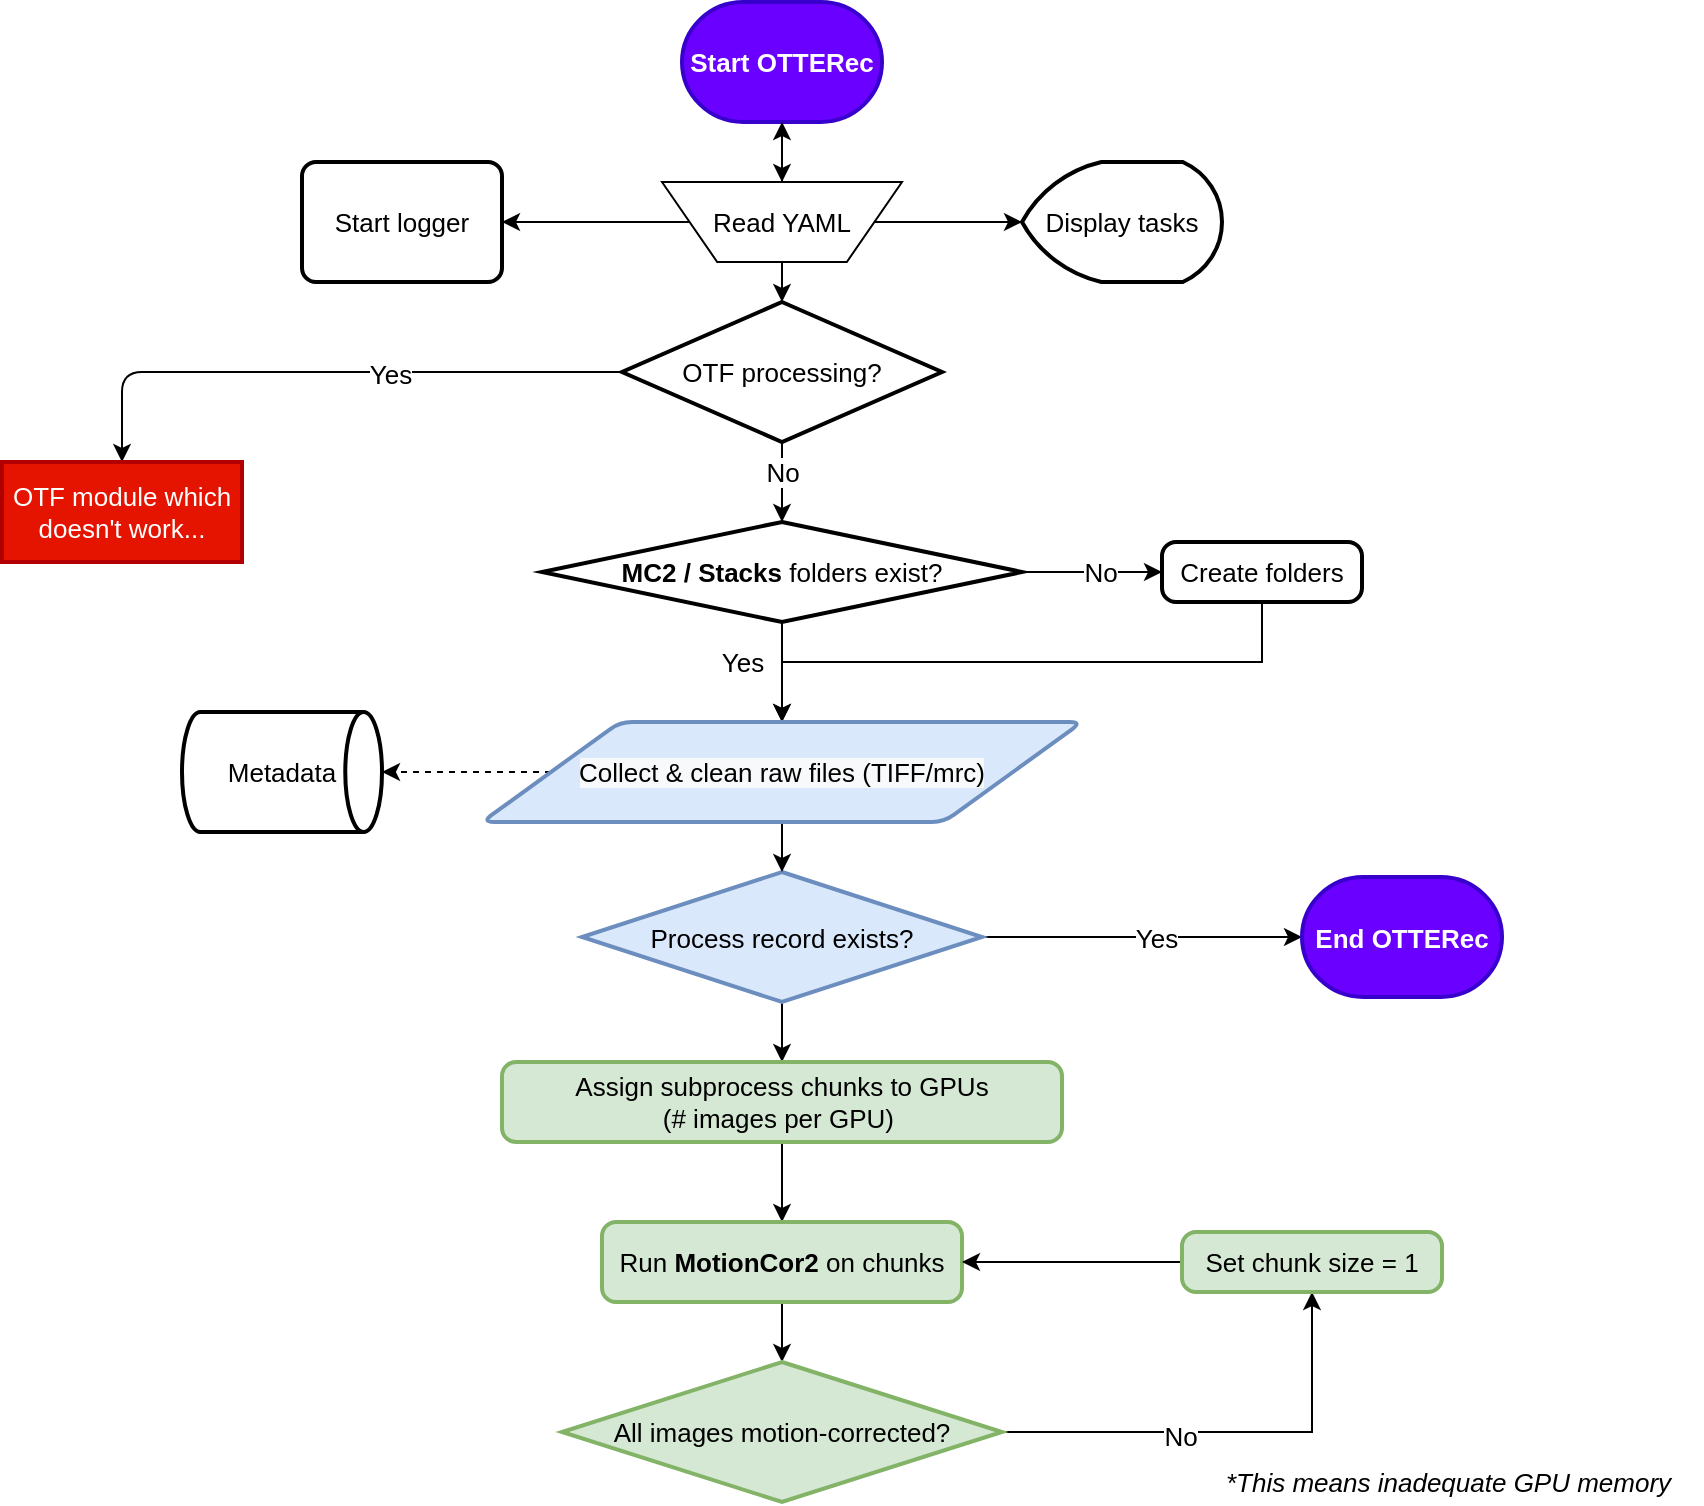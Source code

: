 <mxfile version="14.6.13" type="github"><diagram id="b2UX4GlEIh6qMCerJ4nt" name="Page-1"><mxGraphModel dx="1185" dy="1793" grid="1" gridSize="10" guides="1" tooltips="1" connect="1" arrows="1" fold="1" page="1" pageScale="1" pageWidth="850" pageHeight="1100" math="1" shadow="0"><root><mxCell id="0"/><mxCell id="1" parent="0"/><mxCell id="DhbHKgyXgL_2z6RSFWDE-4" style="edgeStyle=orthogonalEdgeStyle;orthogonalLoop=1;jettySize=auto;html=1;exitX=0.5;exitY=1;exitDx=0;exitDy=0;exitPerimeter=0;entryX=0.5;entryY=0;entryDx=0;entryDy=0;fontSize=13;" edge="1" parent="1" source="DhbHKgyXgL_2z6RSFWDE-1"><mxGeometry relative="1" as="geometry"><mxPoint x="430" y="-450" as="targetPoint"/></mxGeometry></mxCell><mxCell id="DhbHKgyXgL_2z6RSFWDE-1" value="Start OTTERec" style="strokeWidth=2;html=1;shape=mxgraph.flowchart.terminator;whiteSpace=wrap;fillColor=#6a00ff;strokeColor=#3700CC;fontColor=#ffffff;fontSize=13;fontStyle=1" vertex="1" parent="1"><mxGeometry x="380" y="-540" width="100" height="60" as="geometry"/></mxCell><mxCell id="DhbHKgyXgL_2z6RSFWDE-5" value="Display tasks" style="strokeWidth=2;html=1;shape=mxgraph.flowchart.display;whiteSpace=wrap;fontSize=13;" vertex="1" parent="1"><mxGeometry x="550" y="-460" width="100" height="60" as="geometry"/></mxCell><mxCell id="DhbHKgyXgL_2z6RSFWDE-9" style="edgeStyle=orthogonalEdgeStyle;orthogonalLoop=1;jettySize=auto;html=1;fontSize=13;" edge="1" parent="1" source="DhbHKgyXgL_2z6RSFWDE-7" target="DhbHKgyXgL_2z6RSFWDE-13"><mxGeometry relative="1" as="geometry"><mxPoint x="280" y="-310" as="targetPoint"/></mxGeometry></mxCell><mxCell id="DhbHKgyXgL_2z6RSFWDE-10" value="Yes" style="edgeLabel;html=1;align=center;verticalAlign=middle;resizable=0;points=[];fontSize=13;" vertex="1" connectable="0" parent="DhbHKgyXgL_2z6RSFWDE-9"><mxGeometry x="-0.211" y="1" relative="1" as="geometry"><mxPoint as="offset"/></mxGeometry></mxCell><mxCell id="DhbHKgyXgL_2z6RSFWDE-22" style="edgeStyle=orthogonalEdgeStyle;orthogonalLoop=1;jettySize=auto;html=1;exitX=0.5;exitY=1;exitDx=0;exitDy=0;exitPerimeter=0;fontSize=13;" edge="1" parent="1" source="DhbHKgyXgL_2z6RSFWDE-7" target="DhbHKgyXgL_2z6RSFWDE-23"><mxGeometry relative="1" as="geometry"><mxPoint x="450" y="-280" as="targetPoint"/></mxGeometry></mxCell><mxCell id="DhbHKgyXgL_2z6RSFWDE-24" value="No" style="edgeLabel;html=1;align=center;verticalAlign=middle;resizable=0;points=[];fontSize=13;" vertex="1" connectable="0" parent="DhbHKgyXgL_2z6RSFWDE-22"><mxGeometry x="0.232" y="-1" relative="1" as="geometry"><mxPoint x="1" y="-10" as="offset"/></mxGeometry></mxCell><mxCell id="DhbHKgyXgL_2z6RSFWDE-7" value="OTF processing?" style="strokeWidth=2;html=1;shape=mxgraph.flowchart.decision;whiteSpace=wrap;fontSize=13;" vertex="1" parent="1"><mxGeometry x="350" y="-390" width="160" height="70" as="geometry"/></mxCell><mxCell id="DhbHKgyXgL_2z6RSFWDE-13" value="OTF module which doesn't work..." style="whiteSpace=wrap;html=1;absoluteArcSize=1;arcSize=14;strokeWidth=2;fillColor=#e51400;strokeColor=#B20000;fontColor=#ffffff;fontSize=13;" vertex="1" parent="1"><mxGeometry x="40" y="-310" width="120" height="50" as="geometry"/></mxCell><mxCell id="DhbHKgyXgL_2z6RSFWDE-29" style="edgeStyle=orthogonalEdgeStyle;orthogonalLoop=1;jettySize=auto;html=1;fontSize=13;" edge="1" parent="1" source="DhbHKgyXgL_2z6RSFWDE-23" target="DhbHKgyXgL_2z6RSFWDE-28"><mxGeometry relative="1" as="geometry"/></mxCell><mxCell id="DhbHKgyXgL_2z6RSFWDE-30" value="No" style="edgeLabel;html=1;align=center;verticalAlign=middle;resizable=0;points=[];fontSize=13;" vertex="1" connectable="0" parent="DhbHKgyXgL_2z6RSFWDE-29"><mxGeometry x="0.22" y="2" relative="1" as="geometry"><mxPoint x="-4" y="2" as="offset"/></mxGeometry></mxCell><mxCell id="DhbHKgyXgL_2z6RSFWDE-47" value="Yes" style="edgeStyle=orthogonalEdgeStyle;rounded=0;orthogonalLoop=1;jettySize=auto;html=1;exitX=0.5;exitY=1;exitDx=0;exitDy=0;exitPerimeter=0;fontSize=13;" edge="1" parent="1" source="DhbHKgyXgL_2z6RSFWDE-23" target="DhbHKgyXgL_2z6RSFWDE-45"><mxGeometry x="-0.2" y="-20" relative="1" as="geometry"><mxPoint as="offset"/></mxGeometry></mxCell><mxCell id="DhbHKgyXgL_2z6RSFWDE-23" value="&lt;b style=&quot;font-size: 13px;&quot;&gt;MC2 / Stacks &lt;/b&gt;folders exist?" style="strokeWidth=2;html=1;shape=mxgraph.flowchart.decision;whiteSpace=wrap;fontSize=13;" vertex="1" parent="1"><mxGeometry x="310" y="-280" width="240" height="50" as="geometry"/></mxCell><mxCell id="DhbHKgyXgL_2z6RSFWDE-63" style="edgeStyle=orthogonalEdgeStyle;rounded=0;orthogonalLoop=1;jettySize=auto;html=1;exitX=0.5;exitY=1;exitDx=0;exitDy=0;fontSize=13;" edge="1" parent="1" source="DhbHKgyXgL_2z6RSFWDE-28" target="DhbHKgyXgL_2z6RSFWDE-45"><mxGeometry relative="1" as="geometry"><Array as="points"><mxPoint x="670" y="-210"/><mxPoint x="430" y="-210"/></Array></mxGeometry></mxCell><mxCell id="DhbHKgyXgL_2z6RSFWDE-28" value="Create folders" style="whiteSpace=wrap;html=1;absoluteArcSize=1;arcSize=14;strokeWidth=2;fontSize=13;rounded=1;" vertex="1" parent="1"><mxGeometry x="620" y="-270" width="100" height="30" as="geometry"/></mxCell><mxCell id="DhbHKgyXgL_2z6RSFWDE-38" style="edgeStyle=orthogonalEdgeStyle;rounded=0;orthogonalLoop=1;jettySize=auto;html=1;fontSize=13;" edge="1" parent="1" source="DhbHKgyXgL_2z6RSFWDE-35" target="DhbHKgyXgL_2z6RSFWDE-37"><mxGeometry relative="1" as="geometry"><Array as="points"><mxPoint x="610" y="-72"/><mxPoint x="610" y="-72"/></Array></mxGeometry></mxCell><mxCell id="DhbHKgyXgL_2z6RSFWDE-39" value="Yes" style="edgeLabel;html=1;align=center;verticalAlign=middle;resizable=0;points=[];fontSize=13;" vertex="1" connectable="0" parent="DhbHKgyXgL_2z6RSFWDE-38"><mxGeometry x="0.272" y="-1" relative="1" as="geometry"><mxPoint x="-15" y="-1" as="offset"/></mxGeometry></mxCell><mxCell id="DhbHKgyXgL_2z6RSFWDE-65" style="edgeStyle=orthogonalEdgeStyle;rounded=0;orthogonalLoop=1;jettySize=auto;html=1;exitX=0.5;exitY=1;exitDx=0;exitDy=0;fontSize=13;" edge="1" parent="1" source="DhbHKgyXgL_2z6RSFWDE-35" target="DhbHKgyXgL_2z6RSFWDE-68"><mxGeometry relative="1" as="geometry"><mxPoint x="430" as="targetPoint"/></mxGeometry></mxCell><mxCell id="DhbHKgyXgL_2z6RSFWDE-35" value="Process record exists?" style="rhombus;whiteSpace=wrap;html=1;strokeColor=#6c8ebf;strokeWidth=2;fillColor=#dae8fc;fontSize=13;" vertex="1" parent="1"><mxGeometry x="330" y="-105" width="200" height="65" as="geometry"/></mxCell><mxCell id="DhbHKgyXgL_2z6RSFWDE-37" value="End OTTERec" style="strokeWidth=2;html=1;shape=mxgraph.flowchart.terminator;whiteSpace=wrap;fillColor=#6a00ff;strokeColor=#3700CC;fontColor=#ffffff;fontSize=13;fontStyle=1" vertex="1" parent="1"><mxGeometry x="690" y="-102.5" width="100" height="60" as="geometry"/></mxCell><mxCell id="DhbHKgyXgL_2z6RSFWDE-49" style="edgeStyle=orthogonalEdgeStyle;rounded=0;orthogonalLoop=1;jettySize=auto;html=1;exitX=0.5;exitY=1;exitDx=0;exitDy=0;fontSize=13;" edge="1" parent="1" source="DhbHKgyXgL_2z6RSFWDE-45" target="DhbHKgyXgL_2z6RSFWDE-35"><mxGeometry relative="1" as="geometry"/></mxCell><mxCell id="DhbHKgyXgL_2z6RSFWDE-51" style="edgeStyle=orthogonalEdgeStyle;rounded=0;orthogonalLoop=1;jettySize=auto;html=1;exitX=0;exitY=0.5;exitDx=0;exitDy=0;dashed=1;fontSize=13;" edge="1" parent="1" source="DhbHKgyXgL_2z6RSFWDE-45" target="DhbHKgyXgL_2z6RSFWDE-50"><mxGeometry relative="1" as="geometry"><mxPoint x="240" y="-155" as="targetPoint"/></mxGeometry></mxCell><mxCell id="DhbHKgyXgL_2z6RSFWDE-45" value="&#10;&#10;&lt;span style=&quot;color: rgb(0, 0, 0); font-family: helvetica; font-size: 13px; font-style: normal; font-weight: 400; letter-spacing: normal; text-align: center; text-indent: 0px; text-transform: none; word-spacing: 0px; background-color: rgb(248, 249, 250); display: inline; float: none;&quot;&gt;Collect &amp;amp; clean raw files (TIFF/mrc)&lt;/span&gt;&#10;&#10;" style="shape=parallelogram;html=1;strokeWidth=2;perimeter=parallelogramPerimeter;whiteSpace=wrap;rounded=1;arcSize=12;size=0.23;fillColor=#dae8fc;strokeColor=#6c8ebf;fontSize=13;" vertex="1" parent="1"><mxGeometry x="280" y="-180" width="300" height="50" as="geometry"/></mxCell><mxCell id="DhbHKgyXgL_2z6RSFWDE-50" value="Metadata" style="strokeWidth=2;html=1;shape=mxgraph.flowchart.direct_data;whiteSpace=wrap;fontSize=13;" vertex="1" parent="1"><mxGeometry x="130" y="-185" width="100" height="60" as="geometry"/></mxCell><mxCell id="DhbHKgyXgL_2z6RSFWDE-54" value="" style="edgeStyle=orthogonalEdgeStyle;rounded=0;orthogonalLoop=1;jettySize=auto;html=1;dashed=1;fontSize=13;" edge="1" parent="1" source="DhbHKgyXgL_2z6RSFWDE-53" target="DhbHKgyXgL_2z6RSFWDE-1"><mxGeometry relative="1" as="geometry"/></mxCell><mxCell id="DhbHKgyXgL_2z6RSFWDE-56" style="edgeStyle=orthogonalEdgeStyle;rounded=0;orthogonalLoop=1;jettySize=auto;html=1;exitX=1;exitY=0.5;exitDx=0;exitDy=0;fontSize=13;" edge="1" parent="1" source="DhbHKgyXgL_2z6RSFWDE-53" target="DhbHKgyXgL_2z6RSFWDE-5"><mxGeometry relative="1" as="geometry"/></mxCell><mxCell id="DhbHKgyXgL_2z6RSFWDE-57" style="edgeStyle=orthogonalEdgeStyle;rounded=0;orthogonalLoop=1;jettySize=auto;html=1;exitX=0.5;exitY=1;exitDx=0;exitDy=0;fontSize=13;" edge="1" parent="1" source="DhbHKgyXgL_2z6RSFWDE-53" target="DhbHKgyXgL_2z6RSFWDE-7"><mxGeometry relative="1" as="geometry"/></mxCell><mxCell id="DhbHKgyXgL_2z6RSFWDE-59" value="" style="edgeStyle=orthogonalEdgeStyle;rounded=0;orthogonalLoop=1;jettySize=auto;html=1;fontSize=13;" edge="1" parent="1" source="DhbHKgyXgL_2z6RSFWDE-53" target="DhbHKgyXgL_2z6RSFWDE-61"><mxGeometry relative="1" as="geometry"><mxPoint x="290" y="-430" as="targetPoint"/></mxGeometry></mxCell><mxCell id="DhbHKgyXgL_2z6RSFWDE-53" value="Read YAML" style="verticalLabelPosition=middle;verticalAlign=middle;html=1;shape=trapezoid;perimeter=trapezoidPerimeter;whiteSpace=wrap;size=0.23;arcSize=10;flipV=1;labelPosition=center;align=center;fontSize=13;" vertex="1" parent="1"><mxGeometry x="370" y="-450" width="120" height="40" as="geometry"/></mxCell><mxCell id="DhbHKgyXgL_2z6RSFWDE-61" value="Start logger" style="rounded=1;whiteSpace=wrap;html=1;absoluteArcSize=1;arcSize=14;strokeWidth=2;fontSize=13;" vertex="1" parent="1"><mxGeometry x="190" y="-460" width="100" height="60" as="geometry"/></mxCell><mxCell id="DhbHKgyXgL_2z6RSFWDE-71" style="edgeStyle=orthogonalEdgeStyle;rounded=0;orthogonalLoop=1;jettySize=auto;html=1;exitX=0.5;exitY=1;exitDx=0;exitDy=0;fontSize=13;" edge="1" parent="1" source="DhbHKgyXgL_2z6RSFWDE-68" target="DhbHKgyXgL_2z6RSFWDE-70"><mxGeometry relative="1" as="geometry"/></mxCell><mxCell id="DhbHKgyXgL_2z6RSFWDE-68" value="Assign subprocess chunks to GPUs &lt;br&gt;(# images per GPU)&amp;nbsp;" style="rounded=1;whiteSpace=wrap;html=1;absoluteArcSize=1;arcSize=14;strokeWidth=2;fontSize=13;fillColor=#d5e8d4;strokeColor=#82b366;" vertex="1" parent="1"><mxGeometry x="290" y="-10" width="280" height="40" as="geometry"/></mxCell><mxCell id="DhbHKgyXgL_2z6RSFWDE-73" style="edgeStyle=orthogonalEdgeStyle;rounded=0;orthogonalLoop=1;jettySize=auto;html=1;exitX=0.5;exitY=1;exitDx=0;exitDy=0;fontSize=13;" edge="1" parent="1" source="DhbHKgyXgL_2z6RSFWDE-70" target="DhbHKgyXgL_2z6RSFWDE-72"><mxGeometry relative="1" as="geometry"/></mxCell><mxCell id="DhbHKgyXgL_2z6RSFWDE-70" value="Run&lt;b&gt;&amp;nbsp;MotionCor2&lt;/b&gt;&amp;nbsp;on chunks" style="rounded=1;whiteSpace=wrap;html=1;absoluteArcSize=1;arcSize=14;strokeWidth=2;fontSize=13;fillColor=#d5e8d4;strokeColor=#82b366;" vertex="1" parent="1"><mxGeometry x="340" y="70" width="180" height="40" as="geometry"/></mxCell><mxCell id="DhbHKgyXgL_2z6RSFWDE-77" style="edgeStyle=orthogonalEdgeStyle;rounded=0;orthogonalLoop=1;jettySize=auto;html=1;exitX=1;exitY=0.5;exitDx=0;exitDy=0;exitPerimeter=0;fontSize=13;" edge="1" parent="1" source="DhbHKgyXgL_2z6RSFWDE-72" target="DhbHKgyXgL_2z6RSFWDE-76"><mxGeometry relative="1" as="geometry"/></mxCell><mxCell id="DhbHKgyXgL_2z6RSFWDE-79" value="No" style="edgeLabel;html=1;align=center;verticalAlign=middle;resizable=0;points=[];fontSize=13;" vertex="1" connectable="0" parent="DhbHKgyXgL_2z6RSFWDE-77"><mxGeometry x="-0.215" y="-2" relative="1" as="geometry"><mxPoint as="offset"/></mxGeometry></mxCell><mxCell id="DhbHKgyXgL_2z6RSFWDE-72" value="All images motion-corrected?" style="strokeWidth=2;html=1;shape=mxgraph.flowchart.decision;whiteSpace=wrap;fontSize=13;fillColor=#d5e8d4;strokeColor=#82b366;" vertex="1" parent="1"><mxGeometry x="320" y="140" width="220" height="70" as="geometry"/></mxCell><mxCell id="DhbHKgyXgL_2z6RSFWDE-78" style="edgeStyle=orthogonalEdgeStyle;rounded=0;orthogonalLoop=1;jettySize=auto;html=1;exitX=0;exitY=0.5;exitDx=0;exitDy=0;entryX=1;entryY=0.5;entryDx=0;entryDy=0;fontSize=13;" edge="1" parent="1" source="DhbHKgyXgL_2z6RSFWDE-76" target="DhbHKgyXgL_2z6RSFWDE-70"><mxGeometry relative="1" as="geometry"/></mxCell><mxCell id="DhbHKgyXgL_2z6RSFWDE-76" value="Set chunk size = 1" style="rounded=1;whiteSpace=wrap;html=1;absoluteArcSize=1;arcSize=14;strokeWidth=2;fontSize=13;fillColor=#d5e8d4;strokeColor=#82b366;" vertex="1" parent="1"><mxGeometry x="630" y="75" width="130" height="30" as="geometry"/></mxCell><mxCell id="DhbHKgyXgL_2z6RSFWDE-80" value="&lt;i&gt;*This means inadequate GPU memory&lt;/i&gt;" style="text;html=1;align=left;verticalAlign=middle;resizable=0;points=[];autosize=1;strokeColor=none;fontSize=13;" vertex="1" parent="1"><mxGeometry x="650" y="190" width="240" height="20" as="geometry"/></mxCell></root></mxGraphModel></diagram></mxfile>